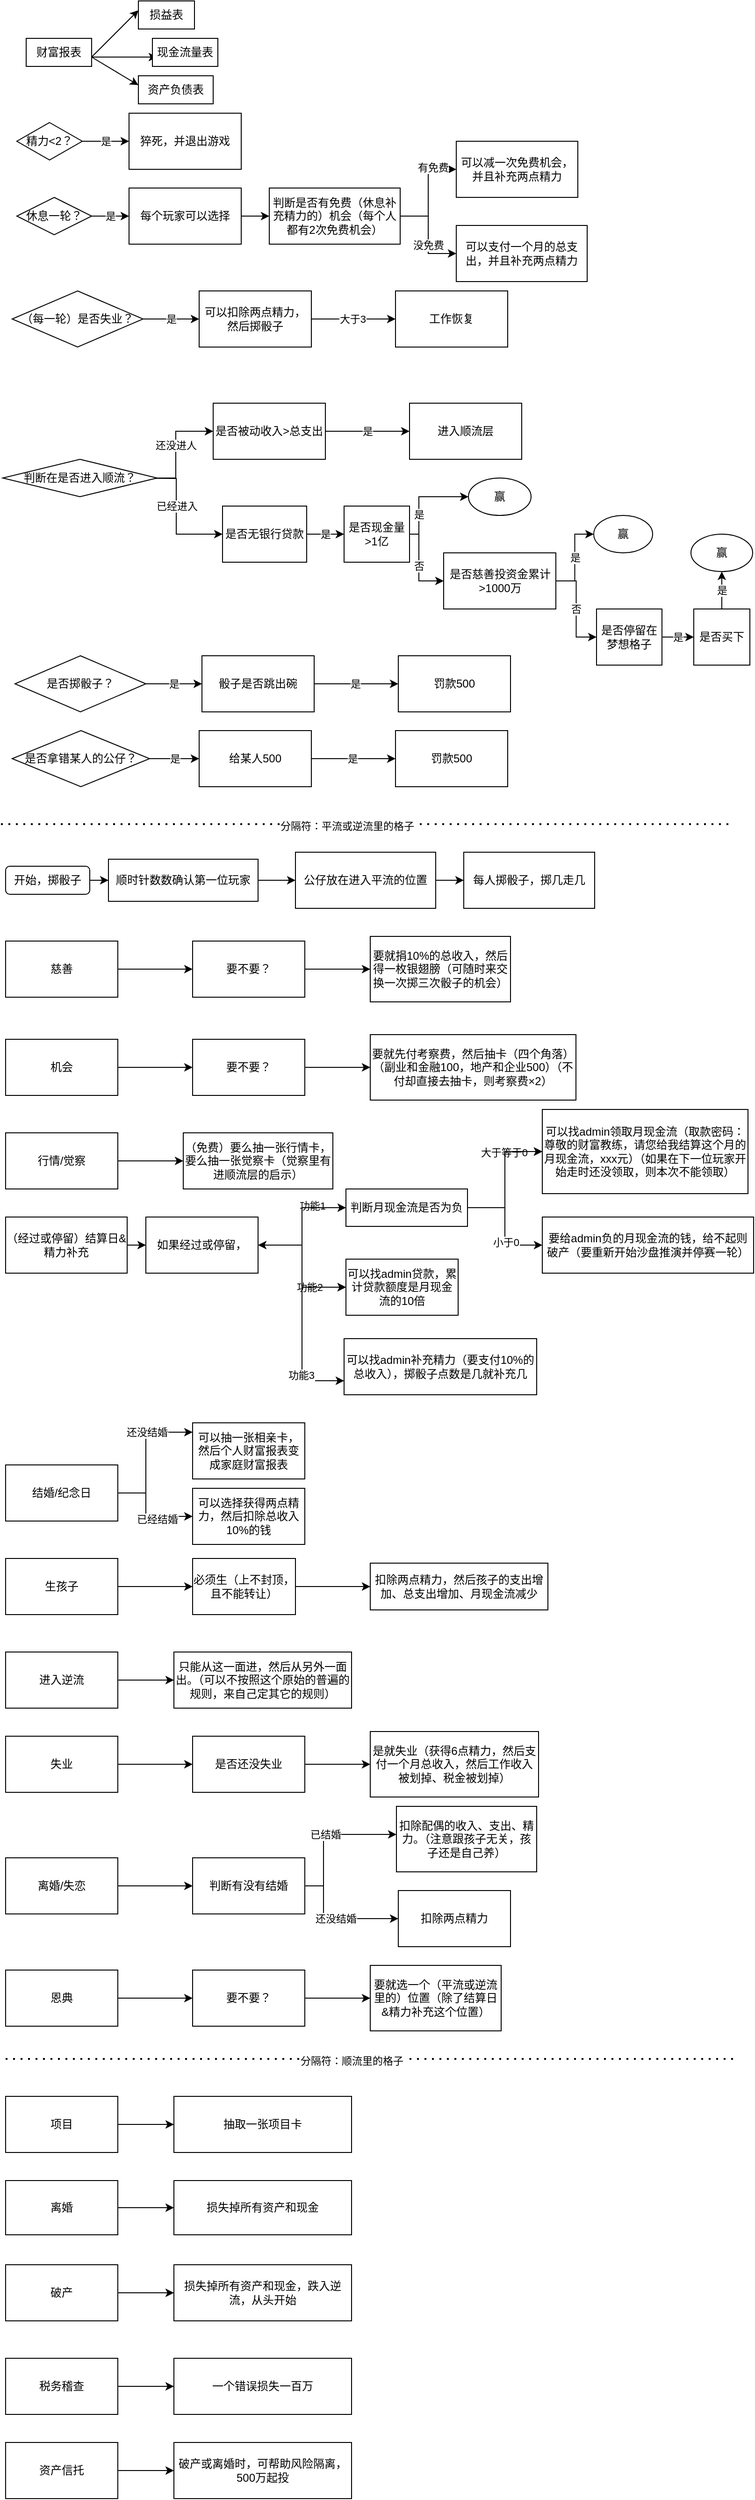 <mxfile version="20.2.5" type="device"><diagram id="C5RBs43oDa-KdzZeNtuy" name="Page-1"><mxGraphModel dx="1497" dy="1971" grid="1" gridSize="10" guides="1" tooltips="1" connect="1" arrows="1" fold="1" page="1" pageScale="1" pageWidth="827" pageHeight="1169" math="0" shadow="0"><root><mxCell id="WIyWlLk6GJQsqaUBKTNV-0"/><mxCell id="WIyWlLk6GJQsqaUBKTNV-1" parent="WIyWlLk6GJQsqaUBKTNV-0"/><mxCell id="86UbxV6WHS27vYEfXWL4-0" value="财富报表" style="rounded=0;whiteSpace=wrap;html=1;" parent="WIyWlLk6GJQsqaUBKTNV-1" vertex="1"><mxGeometry x="38" y="-1110" width="70" height="30" as="geometry"/></mxCell><mxCell id="86UbxV6WHS27vYEfXWL4-9" value="" style="endArrow=classic;html=1;rounded=0;" parent="WIyWlLk6GJQsqaUBKTNV-1" edge="1"><mxGeometry width="50" height="50" relative="1" as="geometry"><mxPoint x="108" y="-1090" as="sourcePoint"/><mxPoint x="158" y="-1060" as="targetPoint"/></mxGeometry></mxCell><mxCell id="86UbxV6WHS27vYEfXWL4-10" value="" style="endArrow=classic;html=1;rounded=0;" parent="WIyWlLk6GJQsqaUBKTNV-1" edge="1"><mxGeometry width="50" height="50" relative="1" as="geometry"><mxPoint x="108" y="-1090" as="sourcePoint"/><mxPoint x="158" y="-1140" as="targetPoint"/></mxGeometry></mxCell><mxCell id="86UbxV6WHS27vYEfXWL4-11" value="" style="endArrow=classic;html=1;rounded=0;" parent="WIyWlLk6GJQsqaUBKTNV-1" edge="1"><mxGeometry width="50" height="50" relative="1" as="geometry"><mxPoint x="108" y="-1090" as="sourcePoint"/><mxPoint x="178" y="-1090" as="targetPoint"/></mxGeometry></mxCell><mxCell id="86UbxV6WHS27vYEfXWL4-12" value="损益表" style="rounded=0;whiteSpace=wrap;html=1;" parent="WIyWlLk6GJQsqaUBKTNV-1" vertex="1"><mxGeometry x="158" y="-1150" width="60" height="30" as="geometry"/></mxCell><mxCell id="86UbxV6WHS27vYEfXWL4-13" value="现金流量表" style="rounded=0;whiteSpace=wrap;html=1;" parent="WIyWlLk6GJQsqaUBKTNV-1" vertex="1"><mxGeometry x="173" y="-1110" width="70" height="30" as="geometry"/></mxCell><mxCell id="86UbxV6WHS27vYEfXWL4-14" value="资产负债表" style="rounded=0;whiteSpace=wrap;html=1;" parent="WIyWlLk6GJQsqaUBKTNV-1" vertex="1"><mxGeometry x="158" y="-1070" width="80" height="30" as="geometry"/></mxCell><mxCell id="86UbxV6WHS27vYEfXWL4-29" style="edgeStyle=orthogonalEdgeStyle;rounded=0;orthogonalLoop=1;jettySize=auto;html=1;" parent="WIyWlLk6GJQsqaUBKTNV-1" source="86UbxV6WHS27vYEfXWL4-16" target="86UbxV6WHS27vYEfXWL4-27" edge="1"><mxGeometry relative="1" as="geometry"/></mxCell><mxCell id="86UbxV6WHS27vYEfXWL4-16" value="开始，掷骰子" style="rounded=1;whiteSpace=wrap;html=1;" parent="WIyWlLk6GJQsqaUBKTNV-1" vertex="1"><mxGeometry x="16" y="-225" width="90" height="30" as="geometry"/></mxCell><mxCell id="86UbxV6WHS27vYEfXWL4-32" value="" style="edgeStyle=orthogonalEdgeStyle;rounded=0;orthogonalLoop=1;jettySize=auto;html=1;" parent="WIyWlLk6GJQsqaUBKTNV-1" source="86UbxV6WHS27vYEfXWL4-27" target="86UbxV6WHS27vYEfXWL4-31" edge="1"><mxGeometry relative="1" as="geometry"/></mxCell><mxCell id="86UbxV6WHS27vYEfXWL4-27" value="顺时针数数确认第一位玩家" style="rounded=0;whiteSpace=wrap;html=1;" parent="WIyWlLk6GJQsqaUBKTNV-1" vertex="1"><mxGeometry x="126" y="-232.5" width="160" height="45" as="geometry"/></mxCell><mxCell id="86UbxV6WHS27vYEfXWL4-34" value="" style="edgeStyle=orthogonalEdgeStyle;rounded=0;orthogonalLoop=1;jettySize=auto;html=1;" parent="WIyWlLk6GJQsqaUBKTNV-1" source="86UbxV6WHS27vYEfXWL4-31" target="86UbxV6WHS27vYEfXWL4-33" edge="1"><mxGeometry relative="1" as="geometry"/></mxCell><mxCell id="86UbxV6WHS27vYEfXWL4-31" value="公仔放在进入平流的位置" style="whiteSpace=wrap;html=1;rounded=0;" parent="WIyWlLk6GJQsqaUBKTNV-1" vertex="1"><mxGeometry x="326" y="-240" width="150" height="60" as="geometry"/></mxCell><mxCell id="86UbxV6WHS27vYEfXWL4-33" value="每人掷骰子，掷几走几" style="whiteSpace=wrap;html=1;rounded=0;" parent="WIyWlLk6GJQsqaUBKTNV-1" vertex="1"><mxGeometry x="506" y="-240" width="140" height="60" as="geometry"/></mxCell><mxCell id="86UbxV6WHS27vYEfXWL4-37" value="" style="edgeStyle=orthogonalEdgeStyle;rounded=0;orthogonalLoop=1;jettySize=auto;html=1;" parent="WIyWlLk6GJQsqaUBKTNV-1" source="86UbxV6WHS27vYEfXWL4-35" target="86UbxV6WHS27vYEfXWL4-36" edge="1"><mxGeometry relative="1" as="geometry"/></mxCell><mxCell id="86UbxV6WHS27vYEfXWL4-35" value="慈善" style="rounded=0;whiteSpace=wrap;html=1;" parent="WIyWlLk6GJQsqaUBKTNV-1" vertex="1"><mxGeometry x="16" y="-145" width="120" height="60" as="geometry"/></mxCell><mxCell id="86UbxV6WHS27vYEfXWL4-39" value="" style="edgeStyle=orthogonalEdgeStyle;rounded=0;orthogonalLoop=1;jettySize=auto;html=1;" parent="WIyWlLk6GJQsqaUBKTNV-1" source="86UbxV6WHS27vYEfXWL4-36" target="86UbxV6WHS27vYEfXWL4-38" edge="1"><mxGeometry relative="1" as="geometry"/></mxCell><mxCell id="86UbxV6WHS27vYEfXWL4-36" value="要不要？" style="rounded=0;whiteSpace=wrap;html=1;" parent="WIyWlLk6GJQsqaUBKTNV-1" vertex="1"><mxGeometry x="216" y="-145" width="120" height="60" as="geometry"/></mxCell><mxCell id="86UbxV6WHS27vYEfXWL4-38" value="要就捐10%的总收入，然后得一枚银翅膀（可随时来交换一次掷三次骰子的机会）" style="rounded=0;whiteSpace=wrap;html=1;" parent="WIyWlLk6GJQsqaUBKTNV-1" vertex="1"><mxGeometry x="406" y="-150" width="150" height="70" as="geometry"/></mxCell><mxCell id="86UbxV6WHS27vYEfXWL4-42" value="" style="edgeStyle=orthogonalEdgeStyle;rounded=0;orthogonalLoop=1;jettySize=auto;html=1;" parent="WIyWlLk6GJQsqaUBKTNV-1" source="86UbxV6WHS27vYEfXWL4-43" target="86UbxV6WHS27vYEfXWL4-45" edge="1"><mxGeometry relative="1" as="geometry"/></mxCell><mxCell id="86UbxV6WHS27vYEfXWL4-43" value="机会" style="rounded=0;whiteSpace=wrap;html=1;" parent="WIyWlLk6GJQsqaUBKTNV-1" vertex="1"><mxGeometry x="16" y="-40" width="120" height="60" as="geometry"/></mxCell><mxCell id="86UbxV6WHS27vYEfXWL4-44" value="" style="edgeStyle=orthogonalEdgeStyle;rounded=0;orthogonalLoop=1;jettySize=auto;html=1;" parent="WIyWlLk6GJQsqaUBKTNV-1" source="86UbxV6WHS27vYEfXWL4-45" target="86UbxV6WHS27vYEfXWL4-46" edge="1"><mxGeometry relative="1" as="geometry"/></mxCell><mxCell id="86UbxV6WHS27vYEfXWL4-45" value="要不要？" style="rounded=0;whiteSpace=wrap;html=1;" parent="WIyWlLk6GJQsqaUBKTNV-1" vertex="1"><mxGeometry x="216" y="-40" width="120" height="60" as="geometry"/></mxCell><mxCell id="86UbxV6WHS27vYEfXWL4-46" value="要就先付考察费，然后抽卡（四个角落）（副业和金融100，地产和企业500）（不付却直接去抽卡，则考察费×2）" style="rounded=0;whiteSpace=wrap;html=1;" parent="WIyWlLk6GJQsqaUBKTNV-1" vertex="1"><mxGeometry x="406" y="-45" width="220" height="70" as="geometry"/></mxCell><mxCell id="86UbxV6WHS27vYEfXWL4-47" value="" style="edgeStyle=orthogonalEdgeStyle;rounded=0;orthogonalLoop=1;jettySize=auto;html=1;" parent="WIyWlLk6GJQsqaUBKTNV-1" source="86UbxV6WHS27vYEfXWL4-48" target="86UbxV6WHS27vYEfXWL4-50" edge="1"><mxGeometry relative="1" as="geometry"/></mxCell><mxCell id="86UbxV6WHS27vYEfXWL4-48" value="行情/觉察" style="rounded=0;whiteSpace=wrap;html=1;" parent="WIyWlLk6GJQsqaUBKTNV-1" vertex="1"><mxGeometry x="16" y="60" width="120" height="60" as="geometry"/></mxCell><mxCell id="86UbxV6WHS27vYEfXWL4-50" value="（免费）要么抽一张行情卡，要么抽一张觉察卡（觉察里有进顺流层的启示）" style="rounded=0;whiteSpace=wrap;html=1;" parent="WIyWlLk6GJQsqaUBKTNV-1" vertex="1"><mxGeometry x="206" y="60" width="160" height="60" as="geometry"/></mxCell><mxCell id="86UbxV6WHS27vYEfXWL4-52" value="" style="edgeStyle=orthogonalEdgeStyle;rounded=0;orthogonalLoop=1;jettySize=auto;html=1;" parent="WIyWlLk6GJQsqaUBKTNV-1" source="86UbxV6WHS27vYEfXWL4-53" target="86UbxV6WHS27vYEfXWL4-55" edge="1"><mxGeometry relative="1" as="geometry"/></mxCell><mxCell id="86UbxV6WHS27vYEfXWL4-53" value="（经过或停留）结算日&amp;amp;精力补充" style="rounded=0;whiteSpace=wrap;html=1;" parent="WIyWlLk6GJQsqaUBKTNV-1" vertex="1"><mxGeometry x="16" y="150" width="130" height="60" as="geometry"/></mxCell><mxCell id="86UbxV6WHS27vYEfXWL4-54" value="" style="edgeStyle=orthogonalEdgeStyle;rounded=0;orthogonalLoop=1;jettySize=auto;html=1;" parent="WIyWlLk6GJQsqaUBKTNV-1" source="86UbxV6WHS27vYEfXWL4-55" target="86UbxV6WHS27vYEfXWL4-56" edge="1"><mxGeometry relative="1" as="geometry"/></mxCell><mxCell id="86UbxV6WHS27vYEfXWL4-59" value="功能1" style="edgeLabel;html=1;align=center;verticalAlign=middle;resizable=0;points=[];" parent="86UbxV6WHS27vYEfXWL4-54" vertex="1" connectable="0"><mxGeometry x="0.453" y="2" relative="1" as="geometry"><mxPoint as="offset"/></mxGeometry></mxCell><mxCell id="86UbxV6WHS27vYEfXWL4-58" value="" style="edgeStyle=orthogonalEdgeStyle;rounded=0;orthogonalLoop=1;jettySize=auto;html=1;" parent="WIyWlLk6GJQsqaUBKTNV-1" source="86UbxV6WHS27vYEfXWL4-55" target="86UbxV6WHS27vYEfXWL4-57" edge="1"><mxGeometry relative="1" as="geometry"/></mxCell><mxCell id="86UbxV6WHS27vYEfXWL4-60" value="功能2" style="edgeLabel;html=1;align=center;verticalAlign=middle;resizable=0;points=[];" parent="86UbxV6WHS27vYEfXWL4-58" vertex="1" connectable="0"><mxGeometry x="0.429" relative="1" as="geometry"><mxPoint as="offset"/></mxGeometry></mxCell><mxCell id="86UbxV6WHS27vYEfXWL4-69" value="" style="edgeStyle=orthogonalEdgeStyle;rounded=0;orthogonalLoop=1;jettySize=auto;html=1;" parent="WIyWlLk6GJQsqaUBKTNV-1" source="86UbxV6WHS27vYEfXWL4-55" target="86UbxV6WHS27vYEfXWL4-57" edge="1"><mxGeometry relative="1" as="geometry"/></mxCell><mxCell id="86UbxV6WHS27vYEfXWL4-73" value="" style="edgeStyle=orthogonalEdgeStyle;rounded=0;orthogonalLoop=1;jettySize=auto;html=1;" parent="WIyWlLk6GJQsqaUBKTNV-1" source="86UbxV6WHS27vYEfXWL4-55" target="86UbxV6WHS27vYEfXWL4-72" edge="1"><mxGeometry relative="1" as="geometry"><Array as="points"><mxPoint x="333" y="180"/><mxPoint x="333" y="325"/><mxPoint x="440" y="325"/></Array></mxGeometry></mxCell><mxCell id="86UbxV6WHS27vYEfXWL4-74" value="功能3" style="edgeLabel;html=1;align=center;verticalAlign=middle;resizable=0;points=[];" parent="86UbxV6WHS27vYEfXWL4-73" vertex="1" connectable="0"><mxGeometry x="0.565" y="-1" relative="1" as="geometry"><mxPoint as="offset"/></mxGeometry></mxCell><mxCell id="86UbxV6WHS27vYEfXWL4-55" value="如果经过或停留，" style="rounded=0;whiteSpace=wrap;html=1;" parent="WIyWlLk6GJQsqaUBKTNV-1" vertex="1"><mxGeometry x="166" y="150" width="120" height="60" as="geometry"/></mxCell><mxCell id="86UbxV6WHS27vYEfXWL4-61" value="" style="edgeStyle=orthogonalEdgeStyle;rounded=0;orthogonalLoop=1;jettySize=auto;html=1;" parent="WIyWlLk6GJQsqaUBKTNV-1" source="86UbxV6WHS27vYEfXWL4-56" target="86UbxV6WHS27vYEfXWL4-55" edge="1"><mxGeometry relative="1" as="geometry"/></mxCell><mxCell id="86UbxV6WHS27vYEfXWL4-63" value="" style="edgeStyle=orthogonalEdgeStyle;rounded=0;orthogonalLoop=1;jettySize=auto;html=1;" parent="WIyWlLk6GJQsqaUBKTNV-1" source="86UbxV6WHS27vYEfXWL4-56" target="86UbxV6WHS27vYEfXWL4-62" edge="1"><mxGeometry relative="1" as="geometry"/></mxCell><mxCell id="86UbxV6WHS27vYEfXWL4-64" value="大于等于0" style="edgeLabel;html=1;align=center;verticalAlign=middle;resizable=0;points=[];" parent="86UbxV6WHS27vYEfXWL4-63" vertex="1" connectable="0"><mxGeometry x="0.421" y="1" relative="1" as="geometry"><mxPoint as="offset"/></mxGeometry></mxCell><mxCell id="86UbxV6WHS27vYEfXWL4-65" value="" style="edgeStyle=orthogonalEdgeStyle;rounded=0;orthogonalLoop=1;jettySize=auto;html=1;" parent="WIyWlLk6GJQsqaUBKTNV-1" source="86UbxV6WHS27vYEfXWL4-56" target="86UbxV6WHS27vYEfXWL4-62" edge="1"><mxGeometry relative="1" as="geometry"/></mxCell><mxCell id="86UbxV6WHS27vYEfXWL4-67" value="" style="edgeStyle=orthogonalEdgeStyle;rounded=0;orthogonalLoop=1;jettySize=auto;html=1;" parent="WIyWlLk6GJQsqaUBKTNV-1" source="86UbxV6WHS27vYEfXWL4-56" target="86UbxV6WHS27vYEfXWL4-66" edge="1"><mxGeometry relative="1" as="geometry"/></mxCell><mxCell id="86UbxV6WHS27vYEfXWL4-68" value="小于0" style="edgeLabel;html=1;align=center;verticalAlign=middle;resizable=0;points=[];" parent="86UbxV6WHS27vYEfXWL4-67" vertex="1" connectable="0"><mxGeometry x="0.283" y="1" relative="1" as="geometry"><mxPoint as="offset"/></mxGeometry></mxCell><mxCell id="86UbxV6WHS27vYEfXWL4-56" value="判断月现金流是否为负" style="rounded=0;whiteSpace=wrap;html=1;" parent="WIyWlLk6GJQsqaUBKTNV-1" vertex="1"><mxGeometry x="380" y="120" width="130" height="40" as="geometry"/></mxCell><mxCell id="86UbxV6WHS27vYEfXWL4-57" value="可以找admin贷款，累计贷款额度是月现金流的10倍" style="rounded=0;whiteSpace=wrap;html=1;" parent="WIyWlLk6GJQsqaUBKTNV-1" vertex="1"><mxGeometry x="380" y="195" width="120" height="60" as="geometry"/></mxCell><mxCell id="86UbxV6WHS27vYEfXWL4-62" value="可以找admin领取月现金流（取款密码：尊敬的财富教练，请您给我结算这个月的月现金流，xxx元）（如果在下一位玩家开始走时还没领取，则本次不能领取）" style="whiteSpace=wrap;html=1;rounded=0;" parent="WIyWlLk6GJQsqaUBKTNV-1" vertex="1"><mxGeometry x="590" y="35" width="220" height="90" as="geometry"/></mxCell><mxCell id="86UbxV6WHS27vYEfXWL4-66" value="要给admin负的月现金流的钱，给不起则破产（要重新开始沙盘推演并停赛一轮）" style="whiteSpace=wrap;html=1;rounded=0;" parent="WIyWlLk6GJQsqaUBKTNV-1" vertex="1"><mxGeometry x="590" y="150" width="226" height="60" as="geometry"/></mxCell><mxCell id="86UbxV6WHS27vYEfXWL4-72" value="可以找admin补充精力（要支付10%的总收入），掷骰子点数是几就补充几" style="whiteSpace=wrap;html=1;rounded=0;" parent="WIyWlLk6GJQsqaUBKTNV-1" vertex="1"><mxGeometry x="378" y="280" width="206" height="60" as="geometry"/></mxCell><mxCell id="86UbxV6WHS27vYEfXWL4-77" value="是" style="edgeStyle=orthogonalEdgeStyle;rounded=0;orthogonalLoop=1;jettySize=auto;html=1;" parent="WIyWlLk6GJQsqaUBKTNV-1" source="86UbxV6WHS27vYEfXWL4-75" target="86UbxV6WHS27vYEfXWL4-76" edge="1"><mxGeometry relative="1" as="geometry"/></mxCell><mxCell id="86UbxV6WHS27vYEfXWL4-75" value="精力&amp;lt;2？" style="rhombus;whiteSpace=wrap;html=1;" parent="WIyWlLk6GJQsqaUBKTNV-1" vertex="1"><mxGeometry x="28" y="-1020" width="70" height="40" as="geometry"/></mxCell><mxCell id="86UbxV6WHS27vYEfXWL4-76" value="猝死，并退出游戏" style="whiteSpace=wrap;html=1;" parent="WIyWlLk6GJQsqaUBKTNV-1" vertex="1"><mxGeometry x="148" y="-1030" width="120" height="60" as="geometry"/></mxCell><mxCell id="86UbxV6WHS27vYEfXWL4-81" value="是" style="edgeStyle=orthogonalEdgeStyle;rounded=0;orthogonalLoop=1;jettySize=auto;html=1;" parent="WIyWlLk6GJQsqaUBKTNV-1" source="86UbxV6WHS27vYEfXWL4-82" target="86UbxV6WHS27vYEfXWL4-83" edge="1"><mxGeometry relative="1" as="geometry"/></mxCell><mxCell id="86UbxV6WHS27vYEfXWL4-82" value="休息一轮？" style="rhombus;whiteSpace=wrap;html=1;" parent="WIyWlLk6GJQsqaUBKTNV-1" vertex="1"><mxGeometry x="28" y="-940" width="80" height="40" as="geometry"/></mxCell><mxCell id="86UbxV6WHS27vYEfXWL4-85" value="" style="edgeStyle=orthogonalEdgeStyle;rounded=0;orthogonalLoop=1;jettySize=auto;html=1;" parent="WIyWlLk6GJQsqaUBKTNV-1" source="86UbxV6WHS27vYEfXWL4-83" target="86UbxV6WHS27vYEfXWL4-84" edge="1"><mxGeometry relative="1" as="geometry"/></mxCell><mxCell id="86UbxV6WHS27vYEfXWL4-83" value="每个玩家可以选择" style="whiteSpace=wrap;html=1;" parent="WIyWlLk6GJQsqaUBKTNV-1" vertex="1"><mxGeometry x="148" y="-950" width="120" height="60" as="geometry"/></mxCell><mxCell id="86UbxV6WHS27vYEfXWL4-87" value="" style="edgeStyle=orthogonalEdgeStyle;rounded=0;orthogonalLoop=1;jettySize=auto;html=1;" parent="WIyWlLk6GJQsqaUBKTNV-1" source="86UbxV6WHS27vYEfXWL4-84" target="86UbxV6WHS27vYEfXWL4-86" edge="1"><mxGeometry relative="1" as="geometry"/></mxCell><mxCell id="86UbxV6WHS27vYEfXWL4-88" value="有免费" style="edgeLabel;html=1;align=center;verticalAlign=middle;resizable=0;points=[];" parent="86UbxV6WHS27vYEfXWL4-87" vertex="1" connectable="0"><mxGeometry x="0.545" y="2" relative="1" as="geometry"><mxPoint as="offset"/></mxGeometry></mxCell><mxCell id="86UbxV6WHS27vYEfXWL4-90" value="" style="edgeStyle=orthogonalEdgeStyle;rounded=0;orthogonalLoop=1;jettySize=auto;html=1;" parent="WIyWlLk6GJQsqaUBKTNV-1" source="86UbxV6WHS27vYEfXWL4-84" target="86UbxV6WHS27vYEfXWL4-89" edge="1"><mxGeometry relative="1" as="geometry"/></mxCell><mxCell id="86UbxV6WHS27vYEfXWL4-91" value="没免费" style="edgeLabel;html=1;align=center;verticalAlign=middle;resizable=0;points=[];" parent="86UbxV6WHS27vYEfXWL4-90" vertex="1" connectable="0"><mxGeometry x="0.22" relative="1" as="geometry"><mxPoint as="offset"/></mxGeometry></mxCell><mxCell id="86UbxV6WHS27vYEfXWL4-84" value="判断是否有免费（休息补充精力的）机会（每个人都有2次免费机会）" style="whiteSpace=wrap;html=1;" parent="WIyWlLk6GJQsqaUBKTNV-1" vertex="1"><mxGeometry x="298" y="-950" width="140" height="60" as="geometry"/></mxCell><mxCell id="86UbxV6WHS27vYEfXWL4-86" value="可以减一次免费机会，并且补充两点精力" style="whiteSpace=wrap;html=1;" parent="WIyWlLk6GJQsqaUBKTNV-1" vertex="1"><mxGeometry x="498" y="-1000" width="130" height="60" as="geometry"/></mxCell><mxCell id="86UbxV6WHS27vYEfXWL4-89" value="可以支付一个月的总支出，并且补充两点精力" style="whiteSpace=wrap;html=1;" parent="WIyWlLk6GJQsqaUBKTNV-1" vertex="1"><mxGeometry x="498" y="-910" width="140" height="60" as="geometry"/></mxCell><mxCell id="DfmcnOIRInZfa_et_cEY-0" value="" style="edgeStyle=orthogonalEdgeStyle;rounded=0;orthogonalLoop=1;jettySize=auto;html=1;" parent="WIyWlLk6GJQsqaUBKTNV-1" source="DfmcnOIRInZfa_et_cEY-1" target="DfmcnOIRInZfa_et_cEY-3" edge="1"><mxGeometry relative="1" as="geometry"><Array as="points"><mxPoint x="166" y="445"/><mxPoint x="166" y="380"/></Array></mxGeometry></mxCell><mxCell id="_5p_S2AMI48Upi9seEZl-2" value="还没结婚" style="edgeLabel;html=1;align=center;verticalAlign=middle;resizable=0;points=[];" vertex="1" connectable="0" parent="DfmcnOIRInZfa_et_cEY-0"><mxGeometry x="0.322" relative="1" as="geometry"><mxPoint as="offset"/></mxGeometry></mxCell><mxCell id="_5p_S2AMI48Upi9seEZl-1" value="" style="edgeStyle=orthogonalEdgeStyle;rounded=0;orthogonalLoop=1;jettySize=auto;html=1;" edge="1" parent="WIyWlLk6GJQsqaUBKTNV-1" source="DfmcnOIRInZfa_et_cEY-1" target="_5p_S2AMI48Upi9seEZl-0"><mxGeometry relative="1" as="geometry"><Array as="points"><mxPoint x="166" y="445"/><mxPoint x="166" y="470"/></Array></mxGeometry></mxCell><mxCell id="_5p_S2AMI48Upi9seEZl-3" value="已经结婚" style="edgeLabel;html=1;align=center;verticalAlign=middle;resizable=0;points=[];" vertex="1" connectable="0" parent="_5p_S2AMI48Upi9seEZl-1"><mxGeometry x="0.263" y="-3" relative="1" as="geometry"><mxPoint as="offset"/></mxGeometry></mxCell><mxCell id="DfmcnOIRInZfa_et_cEY-1" value="结婚/纪念日" style="rounded=0;whiteSpace=wrap;html=1;" parent="WIyWlLk6GJQsqaUBKTNV-1" vertex="1"><mxGeometry x="16" y="415" width="120" height="60" as="geometry"/></mxCell><mxCell id="DfmcnOIRInZfa_et_cEY-3" value="可以抽一张相亲卡，然后个人财富报表变成家庭财富报表" style="rounded=0;whiteSpace=wrap;html=1;" parent="WIyWlLk6GJQsqaUBKTNV-1" vertex="1"><mxGeometry x="216" y="370" width="120" height="60" as="geometry"/></mxCell><mxCell id="_5p_S2AMI48Upi9seEZl-0" value="可以选择获得两点精力，然后扣除总收入10%的钱" style="whiteSpace=wrap;html=1;rounded=0;" vertex="1" parent="WIyWlLk6GJQsqaUBKTNV-1"><mxGeometry x="216" y="440" width="120" height="60" as="geometry"/></mxCell><mxCell id="_5p_S2AMI48Upi9seEZl-4" value="" style="edgeStyle=orthogonalEdgeStyle;rounded=0;orthogonalLoop=1;jettySize=auto;html=1;" edge="1" parent="WIyWlLk6GJQsqaUBKTNV-1" source="_5p_S2AMI48Upi9seEZl-5" target="_5p_S2AMI48Upi9seEZl-7"><mxGeometry relative="1" as="geometry"/></mxCell><mxCell id="_5p_S2AMI48Upi9seEZl-5" value="生孩子" style="rounded=0;whiteSpace=wrap;html=1;" vertex="1" parent="WIyWlLk6GJQsqaUBKTNV-1"><mxGeometry x="16" y="515" width="120" height="60" as="geometry"/></mxCell><mxCell id="_5p_S2AMI48Upi9seEZl-6" value="" style="edgeStyle=orthogonalEdgeStyle;rounded=0;orthogonalLoop=1;jettySize=auto;html=1;" edge="1" parent="WIyWlLk6GJQsqaUBKTNV-1" source="_5p_S2AMI48Upi9seEZl-7" target="_5p_S2AMI48Upi9seEZl-8"><mxGeometry relative="1" as="geometry"/></mxCell><mxCell id="_5p_S2AMI48Upi9seEZl-7" value="必须生（上不封顶，且不能转让）" style="rounded=0;whiteSpace=wrap;html=1;" vertex="1" parent="WIyWlLk6GJQsqaUBKTNV-1"><mxGeometry x="216" y="515" width="110" height="60" as="geometry"/></mxCell><mxCell id="_5p_S2AMI48Upi9seEZl-8" value="扣除两点精力，然后孩子的支出增加、总支出增加、月现金流减少" style="rounded=0;whiteSpace=wrap;html=1;" vertex="1" parent="WIyWlLk6GJQsqaUBKTNV-1"><mxGeometry x="406" y="520" width="190" height="50" as="geometry"/></mxCell><mxCell id="_5p_S2AMI48Upi9seEZl-9" value="" style="edgeStyle=orthogonalEdgeStyle;rounded=0;orthogonalLoop=1;jettySize=auto;html=1;" edge="1" parent="WIyWlLk6GJQsqaUBKTNV-1" source="_5p_S2AMI48Upi9seEZl-10" target="_5p_S2AMI48Upi9seEZl-12"><mxGeometry relative="1" as="geometry"/></mxCell><mxCell id="_5p_S2AMI48Upi9seEZl-10" value="进入逆流" style="rounded=0;whiteSpace=wrap;html=1;" vertex="1" parent="WIyWlLk6GJQsqaUBKTNV-1"><mxGeometry x="16" y="615" width="120" height="60" as="geometry"/></mxCell><mxCell id="_5p_S2AMI48Upi9seEZl-12" value="只能从这一面进，然后从另外一面出。（可以不按照这个原始的普遍的规则，来自己定其它的规则）" style="rounded=0;whiteSpace=wrap;html=1;" vertex="1" parent="WIyWlLk6GJQsqaUBKTNV-1"><mxGeometry x="196" y="615" width="190" height="60" as="geometry"/></mxCell><mxCell id="_5p_S2AMI48Upi9seEZl-14" value="" style="edgeStyle=orthogonalEdgeStyle;rounded=0;orthogonalLoop=1;jettySize=auto;html=1;" edge="1" parent="WIyWlLk6GJQsqaUBKTNV-1" source="_5p_S2AMI48Upi9seEZl-15" target="_5p_S2AMI48Upi9seEZl-17"><mxGeometry relative="1" as="geometry"/></mxCell><mxCell id="_5p_S2AMI48Upi9seEZl-15" value="失业" style="rounded=0;whiteSpace=wrap;html=1;" vertex="1" parent="WIyWlLk6GJQsqaUBKTNV-1"><mxGeometry x="16" y="705" width="120" height="60" as="geometry"/></mxCell><mxCell id="_5p_S2AMI48Upi9seEZl-16" value="" style="edgeStyle=orthogonalEdgeStyle;rounded=0;orthogonalLoop=1;jettySize=auto;html=1;" edge="1" parent="WIyWlLk6GJQsqaUBKTNV-1" source="_5p_S2AMI48Upi9seEZl-17" target="_5p_S2AMI48Upi9seEZl-18"><mxGeometry relative="1" as="geometry"/></mxCell><mxCell id="_5p_S2AMI48Upi9seEZl-17" value="是否还没失业" style="rounded=0;whiteSpace=wrap;html=1;" vertex="1" parent="WIyWlLk6GJQsqaUBKTNV-1"><mxGeometry x="216" y="705" width="120" height="60" as="geometry"/></mxCell><mxCell id="_5p_S2AMI48Upi9seEZl-18" value="是就失业（获得6点精力，然后支付一个月总收入，然后工作收入被划掉、税金被划掉）" style="rounded=0;whiteSpace=wrap;html=1;" vertex="1" parent="WIyWlLk6GJQsqaUBKTNV-1"><mxGeometry x="406" y="700" width="180" height="70" as="geometry"/></mxCell><mxCell id="_5p_S2AMI48Upi9seEZl-20" value="是" style="edgeStyle=orthogonalEdgeStyle;rounded=0;orthogonalLoop=1;jettySize=auto;html=1;" edge="1" parent="WIyWlLk6GJQsqaUBKTNV-1" source="_5p_S2AMI48Upi9seEZl-21" target="_5p_S2AMI48Upi9seEZl-22"><mxGeometry relative="1" as="geometry"><Array as="points"><mxPoint x="183" y="-810"/><mxPoint x="183" y="-810"/></Array></mxGeometry></mxCell><mxCell id="_5p_S2AMI48Upi9seEZl-21" value="（每一轮）是否失业？" style="rhombus;whiteSpace=wrap;html=1;" vertex="1" parent="WIyWlLk6GJQsqaUBKTNV-1"><mxGeometry x="23" y="-840" width="140" height="60" as="geometry"/></mxCell><mxCell id="_5p_S2AMI48Upi9seEZl-24" value="" style="edgeStyle=orthogonalEdgeStyle;rounded=0;orthogonalLoop=1;jettySize=auto;html=1;" edge="1" parent="WIyWlLk6GJQsqaUBKTNV-1" source="_5p_S2AMI48Upi9seEZl-22" target="_5p_S2AMI48Upi9seEZl-23"><mxGeometry relative="1" as="geometry"><Array as="points"><mxPoint x="373" y="-810"/><mxPoint x="373" y="-810"/></Array></mxGeometry></mxCell><mxCell id="_5p_S2AMI48Upi9seEZl-25" value="大于3" style="edgeLabel;html=1;align=center;verticalAlign=middle;resizable=0;points=[];" vertex="1" connectable="0" parent="_5p_S2AMI48Upi9seEZl-24"><mxGeometry x="0.4" y="-4" relative="1" as="geometry"><mxPoint x="-19" y="-4" as="offset"/></mxGeometry></mxCell><mxCell id="_5p_S2AMI48Upi9seEZl-22" value="可以扣除两点精力，然后掷骰子" style="whiteSpace=wrap;html=1;" vertex="1" parent="WIyWlLk6GJQsqaUBKTNV-1"><mxGeometry x="223" y="-840" width="120" height="60" as="geometry"/></mxCell><mxCell id="_5p_S2AMI48Upi9seEZl-23" value="工作恢复" style="whiteSpace=wrap;html=1;" vertex="1" parent="WIyWlLk6GJQsqaUBKTNV-1"><mxGeometry x="433" y="-840" width="120" height="60" as="geometry"/></mxCell><mxCell id="_5p_S2AMI48Upi9seEZl-26" value="" style="edgeStyle=orthogonalEdgeStyle;rounded=0;orthogonalLoop=1;jettySize=auto;html=1;" edge="1" parent="WIyWlLk6GJQsqaUBKTNV-1" source="_5p_S2AMI48Upi9seEZl-27" target="_5p_S2AMI48Upi9seEZl-29"><mxGeometry relative="1" as="geometry"/></mxCell><mxCell id="_5p_S2AMI48Upi9seEZl-27" value="离婚/失恋" style="rounded=0;whiteSpace=wrap;html=1;" vertex="1" parent="WIyWlLk6GJQsqaUBKTNV-1"><mxGeometry x="16" y="835" width="120" height="60" as="geometry"/></mxCell><mxCell id="_5p_S2AMI48Upi9seEZl-28" value="已结婚" style="edgeStyle=orthogonalEdgeStyle;rounded=0;orthogonalLoop=1;jettySize=auto;html=1;" edge="1" parent="WIyWlLk6GJQsqaUBKTNV-1" source="_5p_S2AMI48Upi9seEZl-29" target="_5p_S2AMI48Upi9seEZl-30"><mxGeometry relative="1" as="geometry"><Array as="points"><mxPoint x="356" y="865"/><mxPoint x="356" y="810"/></Array></mxGeometry></mxCell><mxCell id="_5p_S2AMI48Upi9seEZl-34" value="还没结婚" style="edgeStyle=orthogonalEdgeStyle;rounded=0;orthogonalLoop=1;jettySize=auto;html=1;" edge="1" parent="WIyWlLk6GJQsqaUBKTNV-1" source="_5p_S2AMI48Upi9seEZl-29" target="_5p_S2AMI48Upi9seEZl-33"><mxGeometry relative="1" as="geometry"><Array as="points"><mxPoint x="356" y="865"/><mxPoint x="356" y="900"/></Array></mxGeometry></mxCell><mxCell id="_5p_S2AMI48Upi9seEZl-29" value="判断有没有结婚" style="rounded=0;whiteSpace=wrap;html=1;" vertex="1" parent="WIyWlLk6GJQsqaUBKTNV-1"><mxGeometry x="216" y="835" width="120" height="60" as="geometry"/></mxCell><mxCell id="_5p_S2AMI48Upi9seEZl-30" value="扣除配偶的收入、支出、精力。（注意跟孩子无关，孩子还是自己养）" style="rounded=0;whiteSpace=wrap;html=1;" vertex="1" parent="WIyWlLk6GJQsqaUBKTNV-1"><mxGeometry x="434" y="780" width="150" height="70" as="geometry"/></mxCell><mxCell id="_5p_S2AMI48Upi9seEZl-31" value="" style="endArrow=none;dashed=1;html=1;dashPattern=1 3;strokeWidth=2;rounded=0;" edge="1" parent="WIyWlLk6GJQsqaUBKTNV-1"><mxGeometry width="50" height="50" relative="1" as="geometry"><mxPoint x="11" y="-270" as="sourcePoint"/><mxPoint x="791" y="-270" as="targetPoint"/></mxGeometry></mxCell><mxCell id="_5p_S2AMI48Upi9seEZl-32" value="分隔符：平流或逆流里的格子" style="edgeLabel;html=1;align=center;verticalAlign=middle;resizable=0;points=[];" vertex="1" connectable="0" parent="_5p_S2AMI48Upi9seEZl-31"><mxGeometry x="-0.051" y="-2" relative="1" as="geometry"><mxPoint as="offset"/></mxGeometry></mxCell><mxCell id="_5p_S2AMI48Upi9seEZl-33" value="扣除两点精力" style="whiteSpace=wrap;html=1;rounded=0;" vertex="1" parent="WIyWlLk6GJQsqaUBKTNV-1"><mxGeometry x="436" y="870" width="120" height="60" as="geometry"/></mxCell><mxCell id="_5p_S2AMI48Upi9seEZl-35" value="" style="edgeStyle=orthogonalEdgeStyle;rounded=0;orthogonalLoop=1;jettySize=auto;html=1;" edge="1" parent="WIyWlLk6GJQsqaUBKTNV-1" source="_5p_S2AMI48Upi9seEZl-36" target="_5p_S2AMI48Upi9seEZl-38"><mxGeometry relative="1" as="geometry"/></mxCell><mxCell id="_5p_S2AMI48Upi9seEZl-36" value="恩典" style="rounded=0;whiteSpace=wrap;html=1;" vertex="1" parent="WIyWlLk6GJQsqaUBKTNV-1"><mxGeometry x="16" y="955" width="120" height="60" as="geometry"/></mxCell><mxCell id="_5p_S2AMI48Upi9seEZl-37" value="" style="edgeStyle=orthogonalEdgeStyle;rounded=0;orthogonalLoop=1;jettySize=auto;html=1;" edge="1" parent="WIyWlLk6GJQsqaUBKTNV-1" source="_5p_S2AMI48Upi9seEZl-38" target="_5p_S2AMI48Upi9seEZl-39"><mxGeometry relative="1" as="geometry"/></mxCell><mxCell id="_5p_S2AMI48Upi9seEZl-38" value="要不要？" style="rounded=0;whiteSpace=wrap;html=1;" vertex="1" parent="WIyWlLk6GJQsqaUBKTNV-1"><mxGeometry x="216" y="955" width="120" height="60" as="geometry"/></mxCell><mxCell id="_5p_S2AMI48Upi9seEZl-39" value="要就选一个（平流或逆流里的）位置（除了结算日&amp;amp;精力补充这个位置）" style="rounded=0;whiteSpace=wrap;html=1;" vertex="1" parent="WIyWlLk6GJQsqaUBKTNV-1"><mxGeometry x="406" y="950" width="140" height="70" as="geometry"/></mxCell><mxCell id="_5p_S2AMI48Upi9seEZl-46" value="已经进入" style="edgeStyle=orthogonalEdgeStyle;rounded=0;orthogonalLoop=1;jettySize=auto;html=1;entryX=0;entryY=0.5;entryDx=0;entryDy=0;" edge="1" parent="WIyWlLk6GJQsqaUBKTNV-1" target="_5p_S2AMI48Upi9seEZl-58"><mxGeometry relative="1" as="geometry"><mxPoint x="148" y="-640" as="sourcePoint"/></mxGeometry></mxCell><mxCell id="_5p_S2AMI48Upi9seEZl-60" value="还没进人" style="edgeStyle=orthogonalEdgeStyle;rounded=0;orthogonalLoop=1;jettySize=auto;html=1;entryX=0;entryY=0.5;entryDx=0;entryDy=0;" edge="1" parent="WIyWlLk6GJQsqaUBKTNV-1" source="_5p_S2AMI48Upi9seEZl-41" target="_5p_S2AMI48Upi9seEZl-42"><mxGeometry relative="1" as="geometry"><Array as="points"><mxPoint x="198" y="-640"/><mxPoint x="198" y="-690"/></Array></mxGeometry></mxCell><mxCell id="_5p_S2AMI48Upi9seEZl-41" value="判断在是否进入顺流？" style="rhombus;whiteSpace=wrap;html=1;" vertex="1" parent="WIyWlLk6GJQsqaUBKTNV-1"><mxGeometry x="13" y="-660" width="165" height="40" as="geometry"/></mxCell><mxCell id="_5p_S2AMI48Upi9seEZl-48" value="是" style="edgeStyle=orthogonalEdgeStyle;rounded=0;orthogonalLoop=1;jettySize=auto;html=1;" edge="1" parent="WIyWlLk6GJQsqaUBKTNV-1" source="_5p_S2AMI48Upi9seEZl-42" target="_5p_S2AMI48Upi9seEZl-47"><mxGeometry relative="1" as="geometry"/></mxCell><mxCell id="_5p_S2AMI48Upi9seEZl-42" value="是否被动收入&amp;gt;总支出" style="whiteSpace=wrap;html=1;" vertex="1" parent="WIyWlLk6GJQsqaUBKTNV-1"><mxGeometry x="238" y="-720" width="120" height="60" as="geometry"/></mxCell><mxCell id="_5p_S2AMI48Upi9seEZl-43" value="" style="endArrow=none;dashed=1;html=1;dashPattern=1 3;strokeWidth=2;rounded=0;" edge="1" parent="WIyWlLk6GJQsqaUBKTNV-1"><mxGeometry width="50" height="50" relative="1" as="geometry"><mxPoint x="16" y="1050" as="sourcePoint"/><mxPoint x="796" y="1050" as="targetPoint"/></mxGeometry></mxCell><mxCell id="_5p_S2AMI48Upi9seEZl-44" value="分隔符：顺流里的格子" style="edgeLabel;html=1;align=center;verticalAlign=middle;resizable=0;points=[];" vertex="1" connectable="0" parent="_5p_S2AMI48Upi9seEZl-43"><mxGeometry x="-0.051" y="-2" relative="1" as="geometry"><mxPoint as="offset"/></mxGeometry></mxCell><mxCell id="_5p_S2AMI48Upi9seEZl-54" value="是" style="edgeStyle=orthogonalEdgeStyle;rounded=0;orthogonalLoop=1;jettySize=auto;html=1;entryX=0;entryY=0.5;entryDx=0;entryDy=0;" edge="1" parent="WIyWlLk6GJQsqaUBKTNV-1" target="_5p_S2AMI48Upi9seEZl-55"><mxGeometry relative="1" as="geometry"><mxPoint x="408" y="-580" as="sourcePoint"/><mxPoint x="511" y="-610" as="targetPoint"/><Array as="points"><mxPoint x="458" y="-580"/><mxPoint x="458" y="-620"/></Array></mxGeometry></mxCell><mxCell id="_5p_S2AMI48Upi9seEZl-61" value="否" style="edgeStyle=orthogonalEdgeStyle;rounded=0;orthogonalLoop=1;jettySize=auto;html=1;" edge="1" parent="WIyWlLk6GJQsqaUBKTNV-1" source="_5p_S2AMI48Upi9seEZl-45" target="_5p_S2AMI48Upi9seEZl-56"><mxGeometry relative="1" as="geometry"><Array as="points"><mxPoint x="458" y="-580"/><mxPoint x="458" y="-530"/></Array></mxGeometry></mxCell><mxCell id="_5p_S2AMI48Upi9seEZl-45" value="是否现金量&amp;gt;1亿" style="whiteSpace=wrap;html=1;" vertex="1" parent="WIyWlLk6GJQsqaUBKTNV-1"><mxGeometry x="378" y="-610" width="70" height="60" as="geometry"/></mxCell><mxCell id="_5p_S2AMI48Upi9seEZl-47" value="进入顺流层" style="whiteSpace=wrap;html=1;" vertex="1" parent="WIyWlLk6GJQsqaUBKTNV-1"><mxGeometry x="448" y="-720" width="120" height="60" as="geometry"/></mxCell><mxCell id="_5p_S2AMI48Upi9seEZl-55" value="赢" style="ellipse;whiteSpace=wrap;html=1;" vertex="1" parent="WIyWlLk6GJQsqaUBKTNV-1"><mxGeometry x="511" y="-640" width="67" height="40" as="geometry"/></mxCell><mxCell id="_5p_S2AMI48Upi9seEZl-63" value="是" style="edgeStyle=orthogonalEdgeStyle;rounded=0;orthogonalLoop=1;jettySize=auto;html=1;" edge="1" parent="WIyWlLk6GJQsqaUBKTNV-1" source="_5p_S2AMI48Upi9seEZl-56" target="_5p_S2AMI48Upi9seEZl-62"><mxGeometry relative="1" as="geometry"/></mxCell><mxCell id="_5p_S2AMI48Upi9seEZl-65" value="否" style="edgeStyle=orthogonalEdgeStyle;rounded=0;orthogonalLoop=1;jettySize=auto;html=1;" edge="1" parent="WIyWlLk6GJQsqaUBKTNV-1" source="_5p_S2AMI48Upi9seEZl-56" target="_5p_S2AMI48Upi9seEZl-64"><mxGeometry relative="1" as="geometry"/></mxCell><mxCell id="_5p_S2AMI48Upi9seEZl-56" value="是否慈善投资金累计&amp;gt;1000万" style="whiteSpace=wrap;html=1;" vertex="1" parent="WIyWlLk6GJQsqaUBKTNV-1"><mxGeometry x="484.5" y="-560" width="120" height="60" as="geometry"/></mxCell><mxCell id="_5p_S2AMI48Upi9seEZl-58" value="是否无银行贷款" style="rounded=0;whiteSpace=wrap;html=1;" vertex="1" parent="WIyWlLk6GJQsqaUBKTNV-1"><mxGeometry x="248" y="-610" width="90" height="60" as="geometry"/></mxCell><mxCell id="_5p_S2AMI48Upi9seEZl-59" value="是" style="endArrow=classic;html=1;rounded=0;exitX=1;exitY=0.5;exitDx=0;exitDy=0;entryX=0;entryY=0.5;entryDx=0;entryDy=0;" edge="1" parent="WIyWlLk6GJQsqaUBKTNV-1" source="_5p_S2AMI48Upi9seEZl-58" target="_5p_S2AMI48Upi9seEZl-45"><mxGeometry width="50" height="50" relative="1" as="geometry"><mxPoint x="368" y="-560" as="sourcePoint"/><mxPoint x="418" y="-610" as="targetPoint"/></mxGeometry></mxCell><mxCell id="_5p_S2AMI48Upi9seEZl-62" value="赢" style="ellipse;whiteSpace=wrap;html=1;" vertex="1" parent="WIyWlLk6GJQsqaUBKTNV-1"><mxGeometry x="645" y="-600" width="63" height="40" as="geometry"/></mxCell><mxCell id="_5p_S2AMI48Upi9seEZl-67" value="是" style="edgeStyle=orthogonalEdgeStyle;rounded=0;orthogonalLoop=1;jettySize=auto;html=1;" edge="1" parent="WIyWlLk6GJQsqaUBKTNV-1" source="_5p_S2AMI48Upi9seEZl-64" target="_5p_S2AMI48Upi9seEZl-66"><mxGeometry relative="1" as="geometry"/></mxCell><mxCell id="_5p_S2AMI48Upi9seEZl-64" value="是否停留在梦想格子" style="whiteSpace=wrap;html=1;" vertex="1" parent="WIyWlLk6GJQsqaUBKTNV-1"><mxGeometry x="648" y="-500" width="70" height="60" as="geometry"/></mxCell><mxCell id="_5p_S2AMI48Upi9seEZl-69" value="是" style="edgeStyle=orthogonalEdgeStyle;rounded=0;orthogonalLoop=1;jettySize=auto;html=1;" edge="1" parent="WIyWlLk6GJQsqaUBKTNV-1" source="_5p_S2AMI48Upi9seEZl-66" target="_5p_S2AMI48Upi9seEZl-68"><mxGeometry relative="1" as="geometry"/></mxCell><mxCell id="_5p_S2AMI48Upi9seEZl-66" value="是否买下" style="whiteSpace=wrap;html=1;" vertex="1" parent="WIyWlLk6GJQsqaUBKTNV-1"><mxGeometry x="752" y="-500" width="60" height="60" as="geometry"/></mxCell><mxCell id="_5p_S2AMI48Upi9seEZl-68" value="赢" style="ellipse;whiteSpace=wrap;html=1;" vertex="1" parent="WIyWlLk6GJQsqaUBKTNV-1"><mxGeometry x="749" y="-580" width="66" height="40" as="geometry"/></mxCell><mxCell id="_5p_S2AMI48Upi9seEZl-71" value="" style="edgeStyle=orthogonalEdgeStyle;rounded=0;orthogonalLoop=1;jettySize=auto;html=1;" edge="1" parent="WIyWlLk6GJQsqaUBKTNV-1" source="_5p_S2AMI48Upi9seEZl-72" target="_5p_S2AMI48Upi9seEZl-73"><mxGeometry relative="1" as="geometry"/></mxCell><mxCell id="_5p_S2AMI48Upi9seEZl-72" value="项目" style="rounded=0;whiteSpace=wrap;html=1;" vertex="1" parent="WIyWlLk6GJQsqaUBKTNV-1"><mxGeometry x="16" y="1090" width="120" height="60" as="geometry"/></mxCell><mxCell id="_5p_S2AMI48Upi9seEZl-73" value="抽取一张项目卡" style="rounded=0;whiteSpace=wrap;html=1;" vertex="1" parent="WIyWlLk6GJQsqaUBKTNV-1"><mxGeometry x="196" y="1090" width="190" height="60" as="geometry"/></mxCell><mxCell id="_5p_S2AMI48Upi9seEZl-74" value="" style="edgeStyle=orthogonalEdgeStyle;rounded=0;orthogonalLoop=1;jettySize=auto;html=1;" edge="1" parent="WIyWlLk6GJQsqaUBKTNV-1" source="_5p_S2AMI48Upi9seEZl-75" target="_5p_S2AMI48Upi9seEZl-76"><mxGeometry relative="1" as="geometry"/></mxCell><mxCell id="_5p_S2AMI48Upi9seEZl-75" value="离婚" style="rounded=0;whiteSpace=wrap;html=1;" vertex="1" parent="WIyWlLk6GJQsqaUBKTNV-1"><mxGeometry x="16" y="1180" width="120" height="58" as="geometry"/></mxCell><mxCell id="_5p_S2AMI48Upi9seEZl-76" value="损失掉所有资产和现金" style="rounded=0;whiteSpace=wrap;html=1;" vertex="1" parent="WIyWlLk6GJQsqaUBKTNV-1"><mxGeometry x="196" y="1180" width="190" height="58" as="geometry"/></mxCell><mxCell id="_5p_S2AMI48Upi9seEZl-77" value="" style="edgeStyle=orthogonalEdgeStyle;rounded=0;orthogonalLoop=1;jettySize=auto;html=1;" edge="1" parent="WIyWlLk6GJQsqaUBKTNV-1" source="_5p_S2AMI48Upi9seEZl-78" target="_5p_S2AMI48Upi9seEZl-79"><mxGeometry relative="1" as="geometry"/></mxCell><mxCell id="_5p_S2AMI48Upi9seEZl-78" value="破产" style="rounded=0;whiteSpace=wrap;html=1;" vertex="1" parent="WIyWlLk6GJQsqaUBKTNV-1"><mxGeometry x="16" y="1270" width="120" height="60" as="geometry"/></mxCell><mxCell id="_5p_S2AMI48Upi9seEZl-79" value="损失掉所有资产和现金，跌入逆流，从头开始" style="rounded=0;whiteSpace=wrap;html=1;" vertex="1" parent="WIyWlLk6GJQsqaUBKTNV-1"><mxGeometry x="196" y="1270" width="190" height="60" as="geometry"/></mxCell><mxCell id="_5p_S2AMI48Upi9seEZl-80" value="" style="edgeStyle=orthogonalEdgeStyle;rounded=0;orthogonalLoop=1;jettySize=auto;html=1;" edge="1" parent="WIyWlLk6GJQsqaUBKTNV-1" source="_5p_S2AMI48Upi9seEZl-81" target="_5p_S2AMI48Upi9seEZl-82"><mxGeometry relative="1" as="geometry"/></mxCell><mxCell id="_5p_S2AMI48Upi9seEZl-81" value="税务稽查" style="rounded=0;whiteSpace=wrap;html=1;" vertex="1" parent="WIyWlLk6GJQsqaUBKTNV-1"><mxGeometry x="16" y="1370" width="120" height="60" as="geometry"/></mxCell><mxCell id="_5p_S2AMI48Upi9seEZl-82" value="一个错误损失一百万" style="rounded=0;whiteSpace=wrap;html=1;" vertex="1" parent="WIyWlLk6GJQsqaUBKTNV-1"><mxGeometry x="196" y="1370" width="190" height="60" as="geometry"/></mxCell><mxCell id="_5p_S2AMI48Upi9seEZl-83" value="" style="edgeStyle=orthogonalEdgeStyle;rounded=0;orthogonalLoop=1;jettySize=auto;html=1;" edge="1" parent="WIyWlLk6GJQsqaUBKTNV-1" source="_5p_S2AMI48Upi9seEZl-84" target="_5p_S2AMI48Upi9seEZl-85"><mxGeometry relative="1" as="geometry"/></mxCell><mxCell id="_5p_S2AMI48Upi9seEZl-84" value="资产信托" style="rounded=0;whiteSpace=wrap;html=1;" vertex="1" parent="WIyWlLk6GJQsqaUBKTNV-1"><mxGeometry x="16" y="1460" width="120" height="60" as="geometry"/></mxCell><mxCell id="_5p_S2AMI48Upi9seEZl-85" value="破产或离婚时，可帮助风险隔离，500万起投" style="rounded=0;whiteSpace=wrap;html=1;" vertex="1" parent="WIyWlLk6GJQsqaUBKTNV-1"><mxGeometry x="196" y="1460" width="190" height="60" as="geometry"/></mxCell><mxCell id="_5p_S2AMI48Upi9seEZl-86" value="是" style="edgeStyle=orthogonalEdgeStyle;rounded=0;orthogonalLoop=1;jettySize=auto;html=1;" edge="1" parent="WIyWlLk6GJQsqaUBKTNV-1" source="_5p_S2AMI48Upi9seEZl-87" target="_5p_S2AMI48Upi9seEZl-90"><mxGeometry relative="1" as="geometry"><Array as="points"><mxPoint x="186" y="-420"/><mxPoint x="186" y="-420"/></Array></mxGeometry></mxCell><mxCell id="_5p_S2AMI48Upi9seEZl-87" value="是否掷骰子？" style="rhombus;whiteSpace=wrap;html=1;" vertex="1" parent="WIyWlLk6GJQsqaUBKTNV-1"><mxGeometry x="26" y="-450" width="140" height="60" as="geometry"/></mxCell><mxCell id="_5p_S2AMI48Upi9seEZl-88" value="" style="edgeStyle=orthogonalEdgeStyle;rounded=0;orthogonalLoop=1;jettySize=auto;html=1;" edge="1" parent="WIyWlLk6GJQsqaUBKTNV-1" source="_5p_S2AMI48Upi9seEZl-90" target="_5p_S2AMI48Upi9seEZl-91"><mxGeometry relative="1" as="geometry"><Array as="points"><mxPoint x="376" y="-420"/><mxPoint x="376" y="-420"/></Array></mxGeometry></mxCell><mxCell id="_5p_S2AMI48Upi9seEZl-89" value="是" style="edgeLabel;html=1;align=center;verticalAlign=middle;resizable=0;points=[];" vertex="1" connectable="0" parent="_5p_S2AMI48Upi9seEZl-88"><mxGeometry x="0.4" y="-4" relative="1" as="geometry"><mxPoint x="-19" y="-4" as="offset"/></mxGeometry></mxCell><mxCell id="_5p_S2AMI48Upi9seEZl-90" value="骰子是否跳出碗" style="whiteSpace=wrap;html=1;" vertex="1" parent="WIyWlLk6GJQsqaUBKTNV-1"><mxGeometry x="226" y="-450" width="120" height="60" as="geometry"/></mxCell><mxCell id="_5p_S2AMI48Upi9seEZl-91" value="罚款500" style="whiteSpace=wrap;html=1;" vertex="1" parent="WIyWlLk6GJQsqaUBKTNV-1"><mxGeometry x="436" y="-450" width="120" height="60" as="geometry"/></mxCell><mxCell id="_5p_S2AMI48Upi9seEZl-92" value="是" style="edgeStyle=orthogonalEdgeStyle;rounded=0;orthogonalLoop=1;jettySize=auto;html=1;" edge="1" parent="WIyWlLk6GJQsqaUBKTNV-1" source="_5p_S2AMI48Upi9seEZl-93" target="_5p_S2AMI48Upi9seEZl-96"><mxGeometry relative="1" as="geometry"><Array as="points"><mxPoint x="183" y="-340"/><mxPoint x="183" y="-340"/></Array></mxGeometry></mxCell><mxCell id="_5p_S2AMI48Upi9seEZl-93" value="是否拿错某人的公仔？" style="rhombus;whiteSpace=wrap;html=1;" vertex="1" parent="WIyWlLk6GJQsqaUBKTNV-1"><mxGeometry x="23" y="-370" width="147" height="60" as="geometry"/></mxCell><mxCell id="_5p_S2AMI48Upi9seEZl-94" value="" style="edgeStyle=orthogonalEdgeStyle;rounded=0;orthogonalLoop=1;jettySize=auto;html=1;" edge="1" parent="WIyWlLk6GJQsqaUBKTNV-1" source="_5p_S2AMI48Upi9seEZl-96" target="_5p_S2AMI48Upi9seEZl-97"><mxGeometry relative="1" as="geometry"><Array as="points"><mxPoint x="373" y="-340"/><mxPoint x="373" y="-340"/></Array></mxGeometry></mxCell><mxCell id="_5p_S2AMI48Upi9seEZl-95" value="是" style="edgeLabel;html=1;align=center;verticalAlign=middle;resizable=0;points=[];" vertex="1" connectable="0" parent="_5p_S2AMI48Upi9seEZl-94"><mxGeometry x="0.4" y="-4" relative="1" as="geometry"><mxPoint x="-19" y="-4" as="offset"/></mxGeometry></mxCell><mxCell id="_5p_S2AMI48Upi9seEZl-96" value="给某人500" style="whiteSpace=wrap;html=1;" vertex="1" parent="WIyWlLk6GJQsqaUBKTNV-1"><mxGeometry x="223" y="-370" width="120" height="60" as="geometry"/></mxCell><mxCell id="_5p_S2AMI48Upi9seEZl-97" value="罚款500" style="whiteSpace=wrap;html=1;" vertex="1" parent="WIyWlLk6GJQsqaUBKTNV-1"><mxGeometry x="433" y="-370" width="120" height="60" as="geometry"/></mxCell></root></mxGraphModel></diagram></mxfile>